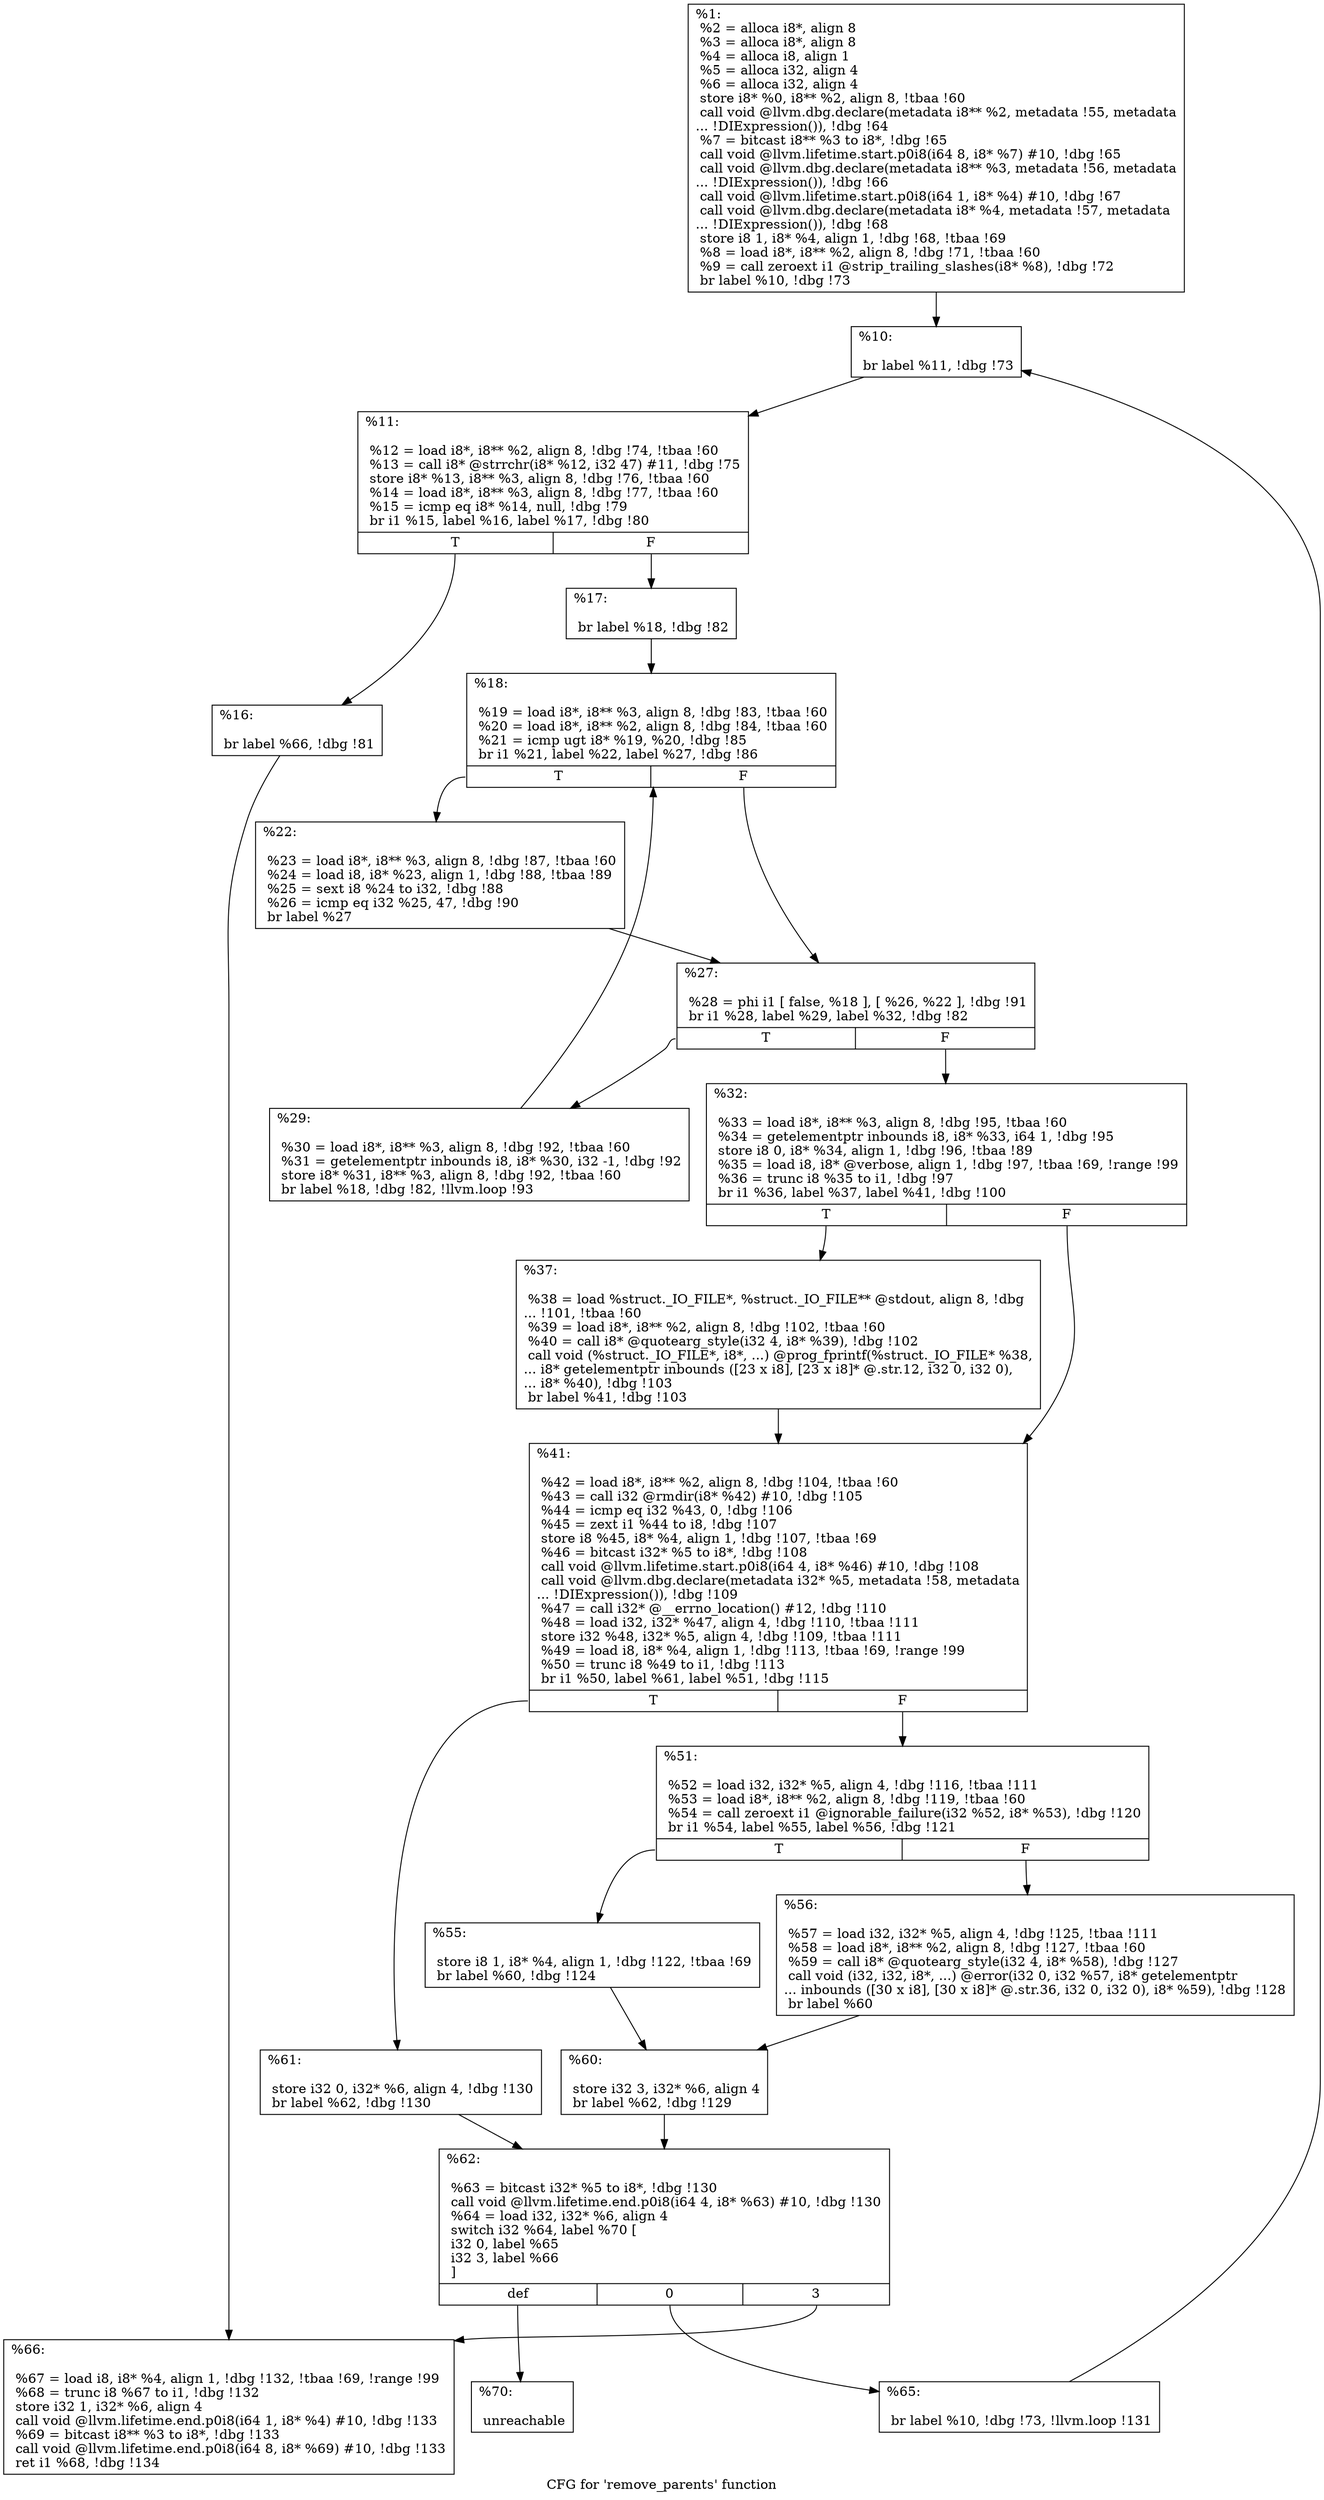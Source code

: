digraph "CFG for 'remove_parents' function" {
	label="CFG for 'remove_parents' function";

	Node0x895780 [shape=record,label="{%1:\l  %2 = alloca i8*, align 8\l  %3 = alloca i8*, align 8\l  %4 = alloca i8, align 1\l  %5 = alloca i32, align 4\l  %6 = alloca i32, align 4\l  store i8* %0, i8** %2, align 8, !tbaa !60\l  call void @llvm.dbg.declare(metadata i8** %2, metadata !55, metadata\l... !DIExpression()), !dbg !64\l  %7 = bitcast i8** %3 to i8*, !dbg !65\l  call void @llvm.lifetime.start.p0i8(i64 8, i8* %7) #10, !dbg !65\l  call void @llvm.dbg.declare(metadata i8** %3, metadata !56, metadata\l... !DIExpression()), !dbg !66\l  call void @llvm.lifetime.start.p0i8(i64 1, i8* %4) #10, !dbg !67\l  call void @llvm.dbg.declare(metadata i8* %4, metadata !57, metadata\l... !DIExpression()), !dbg !68\l  store i8 1, i8* %4, align 1, !dbg !68, !tbaa !69\l  %8 = load i8*, i8** %2, align 8, !dbg !71, !tbaa !60\l  %9 = call zeroext i1 @strip_trailing_slashes(i8* %8), !dbg !72\l  br label %10, !dbg !73\l}"];
	Node0x895780 -> Node0x8960d0;
	Node0x8960d0 [shape=record,label="{%10:\l\l  br label %11, !dbg !73\l}"];
	Node0x8960d0 -> Node0x896200;
	Node0x896200 [shape=record,label="{%11:\l\l  %12 = load i8*, i8** %2, align 8, !dbg !74, !tbaa !60\l  %13 = call i8* @strrchr(i8* %12, i32 47) #11, !dbg !75\l  store i8* %13, i8** %3, align 8, !dbg !76, !tbaa !60\l  %14 = load i8*, i8** %3, align 8, !dbg !77, !tbaa !60\l  %15 = icmp eq i8* %14, null, !dbg !79\l  br i1 %15, label %16, label %17, !dbg !80\l|{<s0>T|<s1>F}}"];
	Node0x896200:s0 -> Node0x896250;
	Node0x896200:s1 -> Node0x8962a0;
	Node0x896250 [shape=record,label="{%16:\l\l  br label %66, !dbg !81\l}"];
	Node0x896250 -> Node0x896750;
	Node0x8962a0 [shape=record,label="{%17:\l\l  br label %18, !dbg !82\l}"];
	Node0x8962a0 -> Node0x8962f0;
	Node0x8962f0 [shape=record,label="{%18:\l\l  %19 = load i8*, i8** %3, align 8, !dbg !83, !tbaa !60\l  %20 = load i8*, i8** %2, align 8, !dbg !84, !tbaa !60\l  %21 = icmp ugt i8* %19, %20, !dbg !85\l  br i1 %21, label %22, label %27, !dbg !86\l|{<s0>T|<s1>F}}"];
	Node0x8962f0:s0 -> Node0x896340;
	Node0x8962f0:s1 -> Node0x896390;
	Node0x896340 [shape=record,label="{%22:\l\l  %23 = load i8*, i8** %3, align 8, !dbg !87, !tbaa !60\l  %24 = load i8, i8* %23, align 1, !dbg !88, !tbaa !89\l  %25 = sext i8 %24 to i32, !dbg !88\l  %26 = icmp eq i32 %25, 47, !dbg !90\l  br label %27\l}"];
	Node0x896340 -> Node0x896390;
	Node0x896390 [shape=record,label="{%27:\l\l  %28 = phi i1 [ false, %18 ], [ %26, %22 ], !dbg !91\l  br i1 %28, label %29, label %32, !dbg !82\l|{<s0>T|<s1>F}}"];
	Node0x896390:s0 -> Node0x8963e0;
	Node0x896390:s1 -> Node0x896430;
	Node0x8963e0 [shape=record,label="{%29:\l\l  %30 = load i8*, i8** %3, align 8, !dbg !92, !tbaa !60\l  %31 = getelementptr inbounds i8, i8* %30, i32 -1, !dbg !92\l  store i8* %31, i8** %3, align 8, !dbg !92, !tbaa !60\l  br label %18, !dbg !82, !llvm.loop !93\l}"];
	Node0x8963e0 -> Node0x8962f0;
	Node0x896430 [shape=record,label="{%32:\l\l  %33 = load i8*, i8** %3, align 8, !dbg !95, !tbaa !60\l  %34 = getelementptr inbounds i8, i8* %33, i64 1, !dbg !95\l  store i8 0, i8* %34, align 1, !dbg !96, !tbaa !89\l  %35 = load i8, i8* @verbose, align 1, !dbg !97, !tbaa !69, !range !99\l  %36 = trunc i8 %35 to i1, !dbg !97\l  br i1 %36, label %37, label %41, !dbg !100\l|{<s0>T|<s1>F}}"];
	Node0x896430:s0 -> Node0x896480;
	Node0x896430:s1 -> Node0x8964d0;
	Node0x896480 [shape=record,label="{%37:\l\l  %38 = load %struct._IO_FILE*, %struct._IO_FILE** @stdout, align 8, !dbg\l... !101, !tbaa !60\l  %39 = load i8*, i8** %2, align 8, !dbg !102, !tbaa !60\l  %40 = call i8* @quotearg_style(i32 4, i8* %39), !dbg !102\l  call void (%struct._IO_FILE*, i8*, ...) @prog_fprintf(%struct._IO_FILE* %38,\l... i8* getelementptr inbounds ([23 x i8], [23 x i8]* @.str.12, i32 0, i32 0),\l... i8* %40), !dbg !103\l  br label %41, !dbg !103\l}"];
	Node0x896480 -> Node0x8964d0;
	Node0x8964d0 [shape=record,label="{%41:\l\l  %42 = load i8*, i8** %2, align 8, !dbg !104, !tbaa !60\l  %43 = call i32 @rmdir(i8* %42) #10, !dbg !105\l  %44 = icmp eq i32 %43, 0, !dbg !106\l  %45 = zext i1 %44 to i8, !dbg !107\l  store i8 %45, i8* %4, align 1, !dbg !107, !tbaa !69\l  %46 = bitcast i32* %5 to i8*, !dbg !108\l  call void @llvm.lifetime.start.p0i8(i64 4, i8* %46) #10, !dbg !108\l  call void @llvm.dbg.declare(metadata i32* %5, metadata !58, metadata\l... !DIExpression()), !dbg !109\l  %47 = call i32* @__errno_location() #12, !dbg !110\l  %48 = load i32, i32* %47, align 4, !dbg !110, !tbaa !111\l  store i32 %48, i32* %5, align 4, !dbg !109, !tbaa !111\l  %49 = load i8, i8* %4, align 1, !dbg !113, !tbaa !69, !range !99\l  %50 = trunc i8 %49 to i1, !dbg !113\l  br i1 %50, label %61, label %51, !dbg !115\l|{<s0>T|<s1>F}}"];
	Node0x8964d0:s0 -> Node0x896660;
	Node0x8964d0:s1 -> Node0x896520;
	Node0x896520 [shape=record,label="{%51:\l\l  %52 = load i32, i32* %5, align 4, !dbg !116, !tbaa !111\l  %53 = load i8*, i8** %2, align 8, !dbg !119, !tbaa !60\l  %54 = call zeroext i1 @ignorable_failure(i32 %52, i8* %53), !dbg !120\l  br i1 %54, label %55, label %56, !dbg !121\l|{<s0>T|<s1>F}}"];
	Node0x896520:s0 -> Node0x896570;
	Node0x896520:s1 -> Node0x8965c0;
	Node0x896570 [shape=record,label="{%55:\l\l  store i8 1, i8* %4, align 1, !dbg !122, !tbaa !69\l  br label %60, !dbg !124\l}"];
	Node0x896570 -> Node0x896610;
	Node0x8965c0 [shape=record,label="{%56:\l\l  %57 = load i32, i32* %5, align 4, !dbg !125, !tbaa !111\l  %58 = load i8*, i8** %2, align 8, !dbg !127, !tbaa !60\l  %59 = call i8* @quotearg_style(i32 4, i8* %58), !dbg !127\l  call void (i32, i32, i8*, ...) @error(i32 0, i32 %57, i8* getelementptr\l... inbounds ([30 x i8], [30 x i8]* @.str.36, i32 0, i32 0), i8* %59), !dbg !128\l  br label %60\l}"];
	Node0x8965c0 -> Node0x896610;
	Node0x896610 [shape=record,label="{%60:\l\l  store i32 3, i32* %6, align 4\l  br label %62, !dbg !129\l}"];
	Node0x896610 -> Node0x8966b0;
	Node0x896660 [shape=record,label="{%61:\l\l  store i32 0, i32* %6, align 4, !dbg !130\l  br label %62, !dbg !130\l}"];
	Node0x896660 -> Node0x8966b0;
	Node0x8966b0 [shape=record,label="{%62:\l\l  %63 = bitcast i32* %5 to i8*, !dbg !130\l  call void @llvm.lifetime.end.p0i8(i64 4, i8* %63) #10, !dbg !130\l  %64 = load i32, i32* %6, align 4\l  switch i32 %64, label %70 [\l    i32 0, label %65\l    i32 3, label %66\l  ]\l|{<s0>def|<s1>0|<s2>3}}"];
	Node0x8966b0:s0 -> Node0x8967a0;
	Node0x8966b0:s1 -> Node0x896700;
	Node0x8966b0:s2 -> Node0x896750;
	Node0x896700 [shape=record,label="{%65:\l\l  br label %10, !dbg !73, !llvm.loop !131\l}"];
	Node0x896700 -> Node0x8960d0;
	Node0x896750 [shape=record,label="{%66:\l\l  %67 = load i8, i8* %4, align 1, !dbg !132, !tbaa !69, !range !99\l  %68 = trunc i8 %67 to i1, !dbg !132\l  store i32 1, i32* %6, align 4\l  call void @llvm.lifetime.end.p0i8(i64 1, i8* %4) #10, !dbg !133\l  %69 = bitcast i8** %3 to i8*, !dbg !133\l  call void @llvm.lifetime.end.p0i8(i64 8, i8* %69) #10, !dbg !133\l  ret i1 %68, !dbg !134\l}"];
	Node0x8967a0 [shape=record,label="{%70:\l\l  unreachable\l}"];
}
